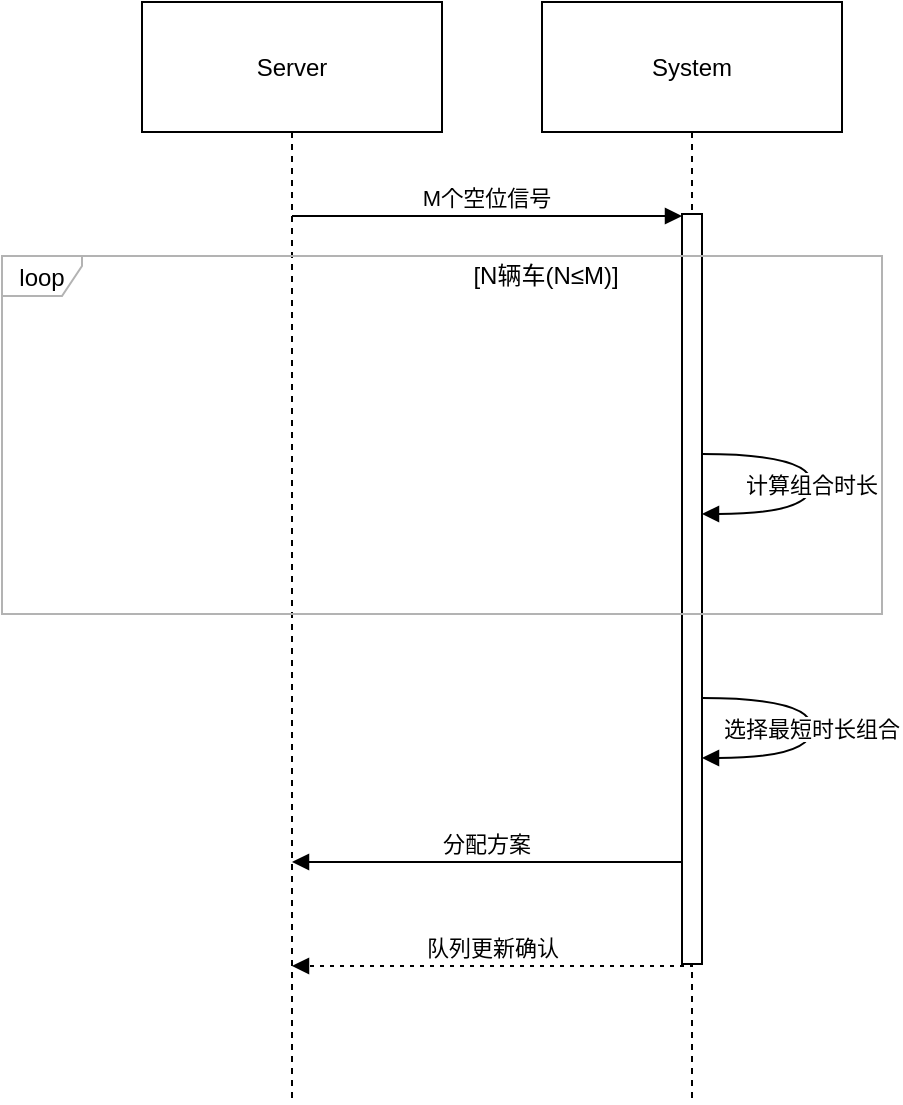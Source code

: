 <mxfile version="26.2.13">
  <diagram name="第 1 页" id="5hclALBQlh2AVa7bqb6c">
    <mxGraphModel dx="778" dy="463" grid="1" gridSize="10" guides="1" tooltips="1" connect="1" arrows="1" fold="1" page="1" pageScale="1" pageWidth="827" pageHeight="1169" math="0" shadow="0">
      <root>
        <mxCell id="0" />
        <mxCell id="1" parent="0" />
        <mxCell id="KOFm8QYngNt6rKNMLj1--1" value="Server" style="shape=umlLifeline;perimeter=lifelinePerimeter;whiteSpace=wrap;container=1;dropTarget=0;collapsible=0;recursiveResize=0;outlineConnect=0;portConstraint=eastwest;newEdgeStyle={&quot;edgeStyle&quot;:&quot;elbowEdgeStyle&quot;,&quot;elbow&quot;:&quot;vertical&quot;,&quot;curved&quot;:0,&quot;rounded&quot;:0};size=65;" vertex="1" parent="1">
          <mxGeometry x="290" y="50" width="150" height="550" as="geometry" />
        </mxCell>
        <mxCell id="KOFm8QYngNt6rKNMLj1--2" value="System" style="shape=umlLifeline;perimeter=lifelinePerimeter;whiteSpace=wrap;container=1;dropTarget=0;collapsible=0;recursiveResize=0;outlineConnect=0;portConstraint=eastwest;newEdgeStyle={&quot;edgeStyle&quot;:&quot;elbowEdgeStyle&quot;,&quot;elbow&quot;:&quot;vertical&quot;,&quot;curved&quot;:0,&quot;rounded&quot;:0};size=65;" vertex="1" parent="1">
          <mxGeometry x="490" y="50" width="150" height="550" as="geometry" />
        </mxCell>
        <mxCell id="KOFm8QYngNt6rKNMLj1--3" value="" style="points=[];perimeter=orthogonalPerimeter;outlineConnect=0;targetShapes=umlLifeline;portConstraint=eastwest;newEdgeStyle={&quot;edgeStyle&quot;:&quot;elbowEdgeStyle&quot;,&quot;elbow&quot;:&quot;vertical&quot;,&quot;curved&quot;:0,&quot;rounded&quot;:0}" vertex="1" parent="KOFm8QYngNt6rKNMLj1--2">
          <mxGeometry x="70" y="106" width="10" height="375" as="geometry" />
        </mxCell>
        <mxCell id="KOFm8QYngNt6rKNMLj1--4" value="loop" style="shape=umlFrame;pointerEvents=0;dropTarget=0;strokeColor=#B3B3B3;height=20;width=40" vertex="1" parent="1">
          <mxGeometry x="220" y="177" width="440" height="179" as="geometry" />
        </mxCell>
        <mxCell id="KOFm8QYngNt6rKNMLj1--5" value="[N辆车(N≤M)]" style="text;strokeColor=none;fillColor=none;align=center;verticalAlign=middle;whiteSpace=wrap;" vertex="1" parent="KOFm8QYngNt6rKNMLj1--4">
          <mxGeometry x="103.529" width="336.471" height="20" as="geometry" />
        </mxCell>
        <mxCell id="KOFm8QYngNt6rKNMLj1--6" value="M个空位信号" style="verticalAlign=bottom;edgeStyle=elbowEdgeStyle;elbow=vertical;curved=0;rounded=0;endArrow=block;" edge="1" parent="1" source="KOFm8QYngNt6rKNMLj1--1" target="KOFm8QYngNt6rKNMLj1--3">
          <mxGeometry relative="1" as="geometry">
            <Array as="points">
              <mxPoint x="472" y="157" />
            </Array>
          </mxGeometry>
        </mxCell>
        <mxCell id="KOFm8QYngNt6rKNMLj1--7" value="计算组合时长" style="curved=1;endArrow=block;rounded=0;" edge="1" parent="1" source="KOFm8QYngNt6rKNMLj1--3" target="KOFm8QYngNt6rKNMLj1--3">
          <mxGeometry relative="1" as="geometry">
            <Array as="points">
              <mxPoint x="625" y="276" />
              <mxPoint x="625" y="306" />
            </Array>
          </mxGeometry>
        </mxCell>
        <mxCell id="KOFm8QYngNt6rKNMLj1--8" value="选择最短时长组合" style="curved=1;endArrow=block;rounded=0;" edge="1" parent="1" source="KOFm8QYngNt6rKNMLj1--3" target="KOFm8QYngNt6rKNMLj1--3">
          <mxGeometry relative="1" as="geometry">
            <Array as="points">
              <mxPoint x="625" y="398" />
              <mxPoint x="625" y="428" />
            </Array>
          </mxGeometry>
        </mxCell>
        <mxCell id="KOFm8QYngNt6rKNMLj1--9" value="分配方案" style="verticalAlign=bottom;edgeStyle=elbowEdgeStyle;elbow=vertical;curved=0;rounded=0;endArrow=block;" edge="1" parent="1" source="KOFm8QYngNt6rKNMLj1--3" target="KOFm8QYngNt6rKNMLj1--1">
          <mxGeometry relative="1" as="geometry">
            <Array as="points">
              <mxPoint x="475" y="480" />
            </Array>
          </mxGeometry>
        </mxCell>
        <mxCell id="KOFm8QYngNt6rKNMLj1--10" value="队列更新确认" style="verticalAlign=bottom;edgeStyle=elbowEdgeStyle;elbow=vertical;curved=0;rounded=0;dashed=1;dashPattern=2 3;endArrow=block;" edge="1" parent="1" source="KOFm8QYngNt6rKNMLj1--3" target="KOFm8QYngNt6rKNMLj1--1">
          <mxGeometry relative="1" as="geometry">
            <Array as="points">
              <mxPoint x="475" y="532" />
            </Array>
          </mxGeometry>
        </mxCell>
      </root>
    </mxGraphModel>
  </diagram>
</mxfile>

